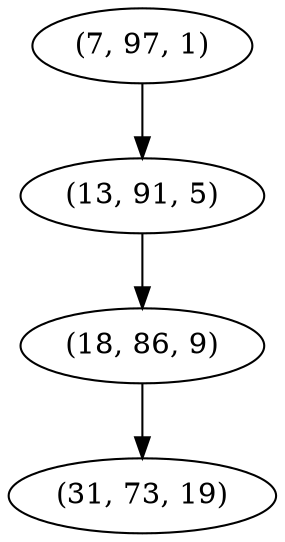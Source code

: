 digraph tree {
    "(7, 97, 1)";
    "(13, 91, 5)";
    "(18, 86, 9)";
    "(31, 73, 19)";
    "(7, 97, 1)" -> "(13, 91, 5)";
    "(13, 91, 5)" -> "(18, 86, 9)";
    "(18, 86, 9)" -> "(31, 73, 19)";
}
